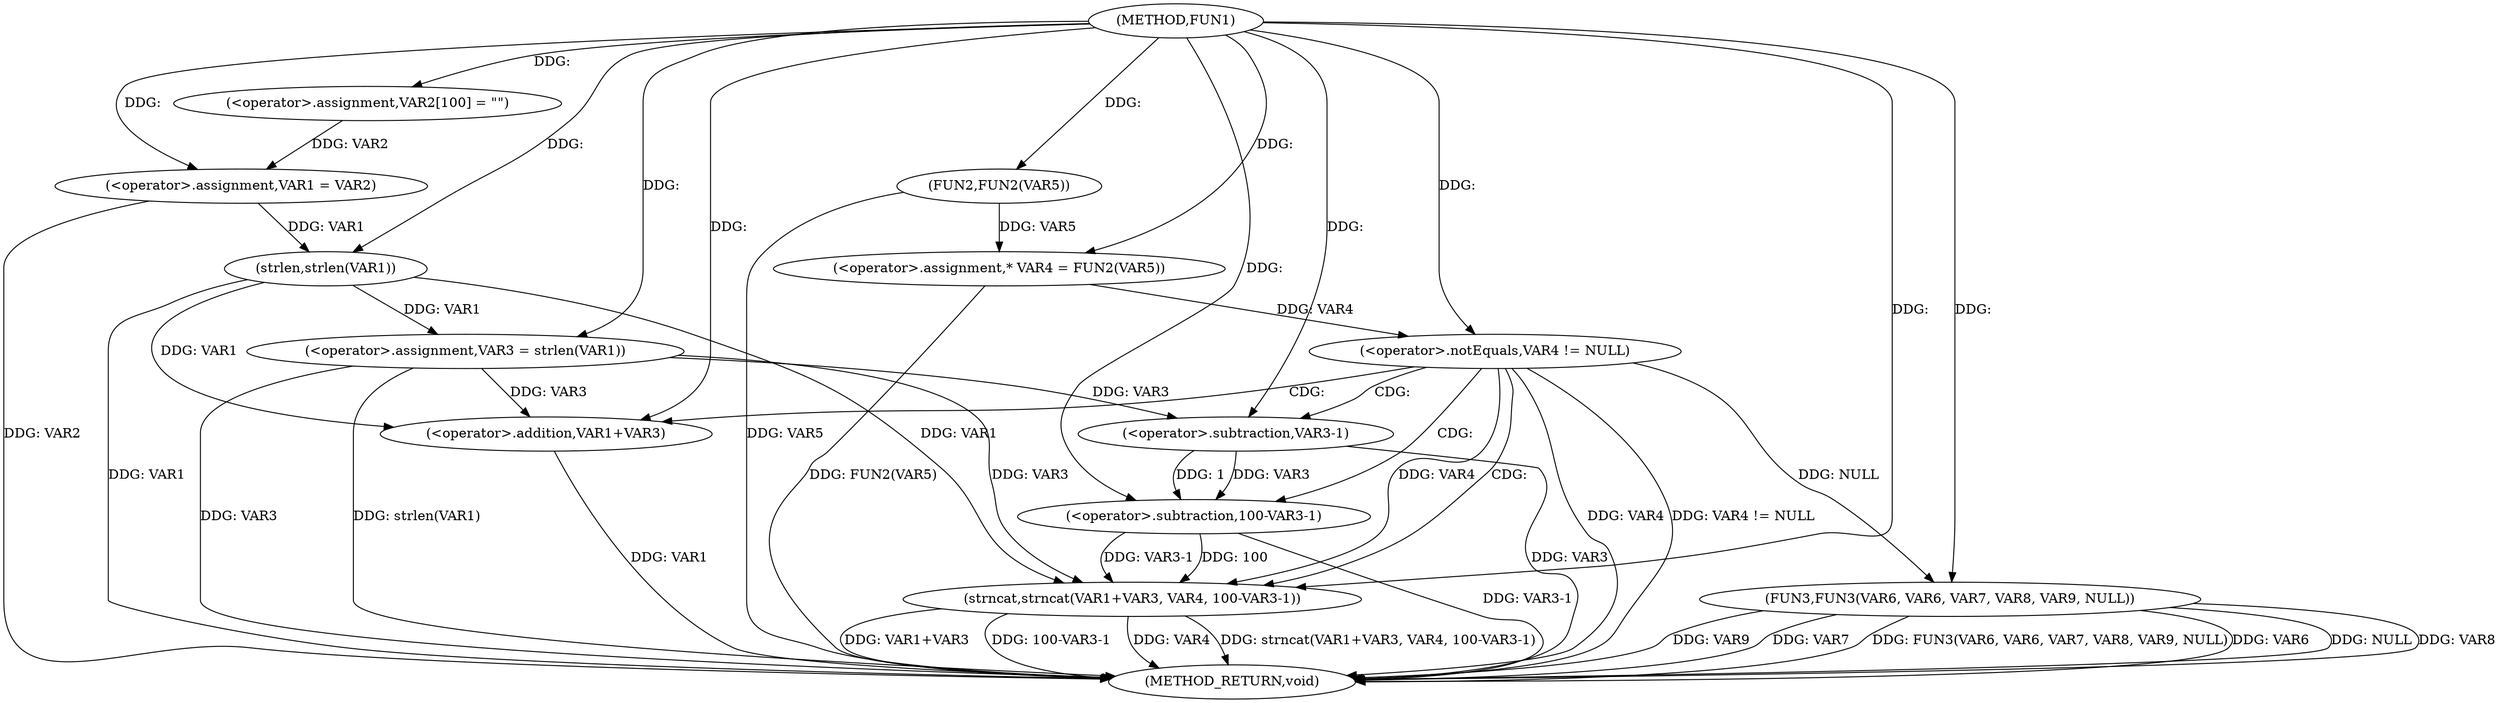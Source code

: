 digraph FUN1 {  
"1000100" [label = "(METHOD,FUN1)" ]
"1000143" [label = "(METHOD_RETURN,void)" ]
"1000104" [label = "(<operator>.assignment,VAR2[100] = \"\")" ]
"1000107" [label = "(<operator>.assignment,VAR1 = VAR2)" ]
"1000112" [label = "(<operator>.assignment,VAR3 = strlen(VAR1))" ]
"1000114" [label = "(strlen,strlen(VAR1))" ]
"1000117" [label = "(<operator>.assignment,* VAR4 = FUN2(VAR5))" ]
"1000119" [label = "(FUN2,FUN2(VAR5))" ]
"1000122" [label = "(<operator>.notEquals,VAR4 != NULL)" ]
"1000126" [label = "(strncat,strncat(VAR1+VAR3, VAR4, 100-VAR3-1))" ]
"1000127" [label = "(<operator>.addition,VAR1+VAR3)" ]
"1000131" [label = "(<operator>.subtraction,100-VAR3-1)" ]
"1000133" [label = "(<operator>.subtraction,VAR3-1)" ]
"1000136" [label = "(FUN3,FUN3(VAR6, VAR6, VAR7, VAR8, VAR9, NULL))" ]
  "1000136" -> "1000143"  [ label = "DDG: NULL"] 
  "1000112" -> "1000143"  [ label = "DDG: strlen(VAR1)"] 
  "1000136" -> "1000143"  [ label = "DDG: VAR8"] 
  "1000133" -> "1000143"  [ label = "DDG: VAR3"] 
  "1000114" -> "1000143"  [ label = "DDG: VAR1"] 
  "1000126" -> "1000143"  [ label = "DDG: VAR1+VAR3"] 
  "1000117" -> "1000143"  [ label = "DDG: FUN2(VAR5)"] 
  "1000126" -> "1000143"  [ label = "DDG: 100-VAR3-1"] 
  "1000126" -> "1000143"  [ label = "DDG: VAR4"] 
  "1000126" -> "1000143"  [ label = "DDG: strncat(VAR1+VAR3, VAR4, 100-VAR3-1)"] 
  "1000122" -> "1000143"  [ label = "DDG: VAR4"] 
  "1000136" -> "1000143"  [ label = "DDG: VAR9"] 
  "1000136" -> "1000143"  [ label = "DDG: VAR7"] 
  "1000131" -> "1000143"  [ label = "DDG: VAR3-1"] 
  "1000112" -> "1000143"  [ label = "DDG: VAR3"] 
  "1000119" -> "1000143"  [ label = "DDG: VAR5"] 
  "1000136" -> "1000143"  [ label = "DDG: FUN3(VAR6, VAR6, VAR7, VAR8, VAR9, NULL)"] 
  "1000122" -> "1000143"  [ label = "DDG: VAR4 != NULL"] 
  "1000127" -> "1000143"  [ label = "DDG: VAR1"] 
  "1000136" -> "1000143"  [ label = "DDG: VAR6"] 
  "1000107" -> "1000143"  [ label = "DDG: VAR2"] 
  "1000100" -> "1000104"  [ label = "DDG: "] 
  "1000104" -> "1000107"  [ label = "DDG: VAR2"] 
  "1000100" -> "1000107"  [ label = "DDG: "] 
  "1000114" -> "1000112"  [ label = "DDG: VAR1"] 
  "1000100" -> "1000112"  [ label = "DDG: "] 
  "1000107" -> "1000114"  [ label = "DDG: VAR1"] 
  "1000100" -> "1000114"  [ label = "DDG: "] 
  "1000119" -> "1000117"  [ label = "DDG: VAR5"] 
  "1000100" -> "1000117"  [ label = "DDG: "] 
  "1000100" -> "1000119"  [ label = "DDG: "] 
  "1000117" -> "1000122"  [ label = "DDG: VAR4"] 
  "1000100" -> "1000122"  [ label = "DDG: "] 
  "1000114" -> "1000126"  [ label = "DDG: VAR1"] 
  "1000100" -> "1000126"  [ label = "DDG: "] 
  "1000112" -> "1000126"  [ label = "DDG: VAR3"] 
  "1000114" -> "1000127"  [ label = "DDG: VAR1"] 
  "1000100" -> "1000127"  [ label = "DDG: "] 
  "1000112" -> "1000127"  [ label = "DDG: VAR3"] 
  "1000122" -> "1000126"  [ label = "DDG: VAR4"] 
  "1000131" -> "1000126"  [ label = "DDG: 100"] 
  "1000131" -> "1000126"  [ label = "DDG: VAR3-1"] 
  "1000100" -> "1000131"  [ label = "DDG: "] 
  "1000133" -> "1000131"  [ label = "DDG: VAR3"] 
  "1000133" -> "1000131"  [ label = "DDG: 1"] 
  "1000100" -> "1000133"  [ label = "DDG: "] 
  "1000112" -> "1000133"  [ label = "DDG: VAR3"] 
  "1000100" -> "1000136"  [ label = "DDG: "] 
  "1000122" -> "1000136"  [ label = "DDG: NULL"] 
  "1000122" -> "1000133"  [ label = "CDG: "] 
  "1000122" -> "1000127"  [ label = "CDG: "] 
  "1000122" -> "1000131"  [ label = "CDG: "] 
  "1000122" -> "1000126"  [ label = "CDG: "] 
}

